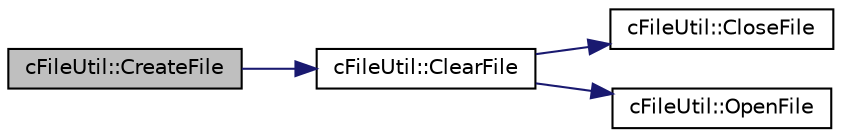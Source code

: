 digraph "cFileUtil::CreateFile"
{
 // LATEX_PDF_SIZE
  edge [fontname="Helvetica",fontsize="10",labelfontname="Helvetica",labelfontsize="10"];
  node [fontname="Helvetica",fontsize="10",shape=record];
  rankdir="LR";
  Node1 [label="cFileUtil::CreateFile",height=0.2,width=0.4,color="black", fillcolor="grey75", style="filled", fontcolor="black",tooltip=" "];
  Node1 -> Node2 [color="midnightblue",fontsize="10",style="solid",fontname="Helvetica"];
  Node2 [label="cFileUtil::ClearFile",height=0.2,width=0.4,color="black", fillcolor="white", style="filled",URL="$classc_file_util.html#a880ebf5da55368d815ba1bb76e76af90",tooltip=" "];
  Node2 -> Node3 [color="midnightblue",fontsize="10",style="solid",fontname="Helvetica"];
  Node3 [label="cFileUtil::CloseFile",height=0.2,width=0.4,color="black", fillcolor="white", style="filled",URL="$classc_file_util.html#a16794b7d8ff717737873acee365dd867",tooltip=" "];
  Node2 -> Node4 [color="midnightblue",fontsize="10",style="solid",fontname="Helvetica"];
  Node4 [label="cFileUtil::OpenFile",height=0.2,width=0.4,color="black", fillcolor="white", style="filled",URL="$classc_file_util.html#a09e16d3fd44f6d6002ddcd7ff90718a0",tooltip=" "];
}
